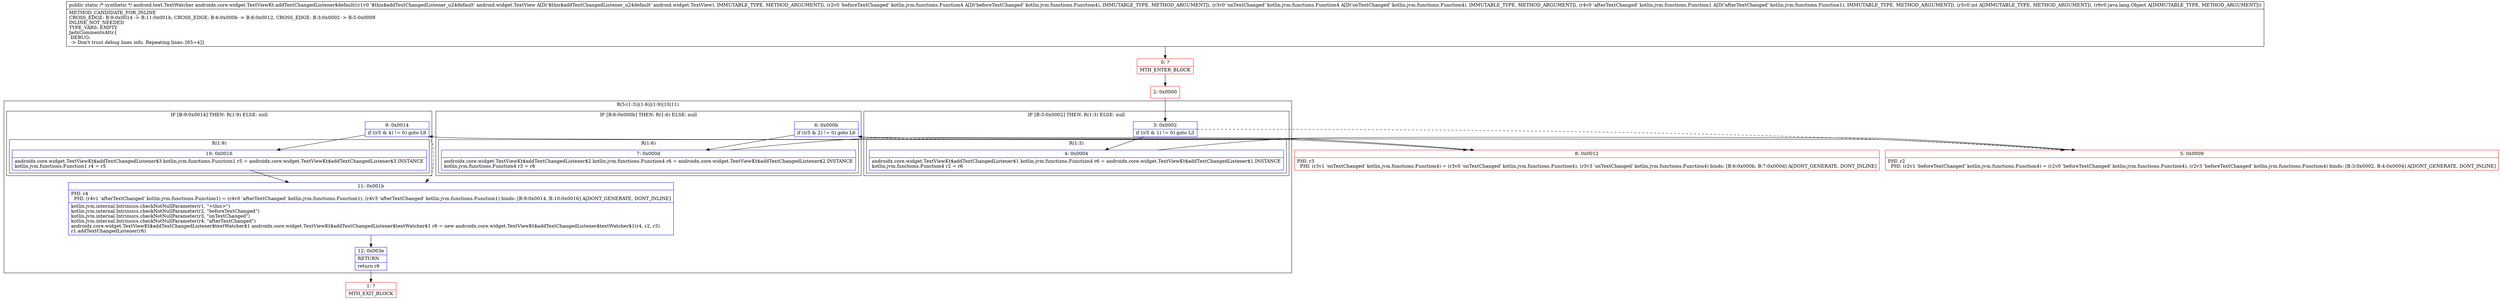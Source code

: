 digraph "CFG forandroidx.core.widget.TextViewKt.addTextChangedListener$default(Landroid\/widget\/TextView;Lkotlin\/jvm\/functions\/Function4;Lkotlin\/jvm\/functions\/Function4;Lkotlin\/jvm\/functions\/Function1;ILjava\/lang\/Object;)Landroid\/text\/TextWatcher;" {
subgraph cluster_Region_1895072360 {
label = "R(5:(1:3)|(1:6)|(1:9)|10|11)";
node [shape=record,color=blue];
subgraph cluster_IfRegion_1599740013 {
label = "IF [B:3:0x0002] THEN: R(1:3) ELSE: null";
node [shape=record,color=blue];
Node_3 [shape=record,label="{3\:\ 0x0002|if ((r5 & 1) != 0) goto L3\l}"];
subgraph cluster_Region_1931912032 {
label = "R(1:3)";
node [shape=record,color=blue];
Node_4 [shape=record,label="{4\:\ 0x0004|androidx.core.widget.TextViewKt$addTextChangedListener$1 kotlin.jvm.functions.Function4 r6 = androidx.core.widget.TextViewKt$addTextChangedListener$1.INSTANCE\lkotlin.jvm.functions.Function4 r2 = r6\l}"];
}
}
subgraph cluster_IfRegion_2015063227 {
label = "IF [B:6:0x000b] THEN: R(1:6) ELSE: null";
node [shape=record,color=blue];
Node_6 [shape=record,label="{6\:\ 0x000b|if ((r5 & 2) != 0) goto L6\l}"];
subgraph cluster_Region_704565635 {
label = "R(1:6)";
node [shape=record,color=blue];
Node_7 [shape=record,label="{7\:\ 0x000d|androidx.core.widget.TextViewKt$addTextChangedListener$2 kotlin.jvm.functions.Function4 r6 = androidx.core.widget.TextViewKt$addTextChangedListener$2.INSTANCE\lkotlin.jvm.functions.Function4 r3 = r6\l}"];
}
}
subgraph cluster_IfRegion_525695761 {
label = "IF [B:9:0x0014] THEN: R(1:9) ELSE: null";
node [shape=record,color=blue];
Node_9 [shape=record,label="{9\:\ 0x0014|if ((r5 & 4) != 0) goto L9\l}"];
subgraph cluster_Region_1577658090 {
label = "R(1:9)";
node [shape=record,color=blue];
Node_10 [shape=record,label="{10\:\ 0x0016|androidx.core.widget.TextViewKt$addTextChangedListener$3 kotlin.jvm.functions.Function1 r5 = androidx.core.widget.TextViewKt$addTextChangedListener$3.INSTANCE\lkotlin.jvm.functions.Function1 r4 = r5\l}"];
}
}
Node_11 [shape=record,label="{11\:\ 0x001b|PHI: r4 \l  PHI: (r4v1 'afterTextChanged' kotlin.jvm.functions.Function1) = (r4v0 'afterTextChanged' kotlin.jvm.functions.Function1), (r4v3 'afterTextChanged' kotlin.jvm.functions.Function1) binds: [B:9:0x0014, B:10:0x0016] A[DONT_GENERATE, DONT_INLINE]\l|kotlin.jvm.internal.Intrinsics.checkNotNullParameter(r1, \"\<this\>\")\lkotlin.jvm.internal.Intrinsics.checkNotNullParameter(r2, \"beforeTextChanged\")\lkotlin.jvm.internal.Intrinsics.checkNotNullParameter(r3, \"onTextChanged\")\lkotlin.jvm.internal.Intrinsics.checkNotNullParameter(r4, \"afterTextChanged\")\landroidx.core.widget.TextViewKt$addTextChangedListener$textWatcher$1 androidx.core.widget.TextViewKt$addTextChangedListener$textWatcher$1 r6 = new androidx.core.widget.TextViewKt$addTextChangedListener$textWatcher$1(r4, r2, r3)\lr1.addTextChangedListener(r6)\l}"];
Node_12 [shape=record,label="{12\:\ 0x003e|RETURN\l|return r6\l}"];
}
Node_0 [shape=record,color=red,label="{0\:\ ?|MTH_ENTER_BLOCK\l}"];
Node_2 [shape=record,color=red,label="{2\:\ 0x0000}"];
Node_5 [shape=record,color=red,label="{5\:\ 0x0009|PHI: r2 \l  PHI: (r2v1 'beforeTextChanged' kotlin.jvm.functions.Function4) = (r2v0 'beforeTextChanged' kotlin.jvm.functions.Function4), (r2v3 'beforeTextChanged' kotlin.jvm.functions.Function4) binds: [B:3:0x0002, B:4:0x0004] A[DONT_GENERATE, DONT_INLINE]\l}"];
Node_8 [shape=record,color=red,label="{8\:\ 0x0012|PHI: r3 \l  PHI: (r3v1 'onTextChanged' kotlin.jvm.functions.Function4) = (r3v0 'onTextChanged' kotlin.jvm.functions.Function4), (r3v3 'onTextChanged' kotlin.jvm.functions.Function4) binds: [B:6:0x000b, B:7:0x000d] A[DONT_GENERATE, DONT_INLINE]\l}"];
Node_1 [shape=record,color=red,label="{1\:\ ?|MTH_EXIT_BLOCK\l}"];
MethodNode[shape=record,label="{public static \/* synthetic *\/ android.text.TextWatcher androidx.core.widget.TextViewKt.addTextChangedListener$default((r1v0 '$this$addTextChangedListener_u24default' android.widget.TextView A[D('$this$addTextChangedListener_u24default' android.widget.TextView), IMMUTABLE_TYPE, METHOD_ARGUMENT]), (r2v0 'beforeTextChanged' kotlin.jvm.functions.Function4 A[D('beforeTextChanged' kotlin.jvm.functions.Function4), IMMUTABLE_TYPE, METHOD_ARGUMENT]), (r3v0 'onTextChanged' kotlin.jvm.functions.Function4 A[D('onTextChanged' kotlin.jvm.functions.Function4), IMMUTABLE_TYPE, METHOD_ARGUMENT]), (r4v0 'afterTextChanged' kotlin.jvm.functions.Function1 A[D('afterTextChanged' kotlin.jvm.functions.Function1), IMMUTABLE_TYPE, METHOD_ARGUMENT]), (r5v0 int A[IMMUTABLE_TYPE, METHOD_ARGUMENT]), (r6v0 java.lang.Object A[IMMUTABLE_TYPE, METHOD_ARGUMENT]))  | METHOD_CANDIDATE_FOR_INLINE\lCROSS_EDGE: B:9:0x0014 \-\> B:11:0x001b, CROSS_EDGE: B:6:0x000b \-\> B:8:0x0012, CROSS_EDGE: B:3:0x0002 \-\> B:5:0x0009\lINLINE_NOT_NEEDED\lTYPE_VARS: EMPTY\lJadxCommentsAttr\{\l DEBUG: \l \-\> Don't trust debug lines info. Repeating lines: [65=4]\}\l}"];
MethodNode -> Node_0;Node_3 -> Node_4;
Node_3 -> Node_5[style=dashed];
Node_4 -> Node_5;
Node_6 -> Node_7;
Node_6 -> Node_8[style=dashed];
Node_7 -> Node_8;
Node_9 -> Node_10;
Node_9 -> Node_11[style=dashed];
Node_10 -> Node_11;
Node_11 -> Node_12;
Node_12 -> Node_1;
Node_0 -> Node_2;
Node_2 -> Node_3;
Node_5 -> Node_6;
Node_8 -> Node_9;
}

